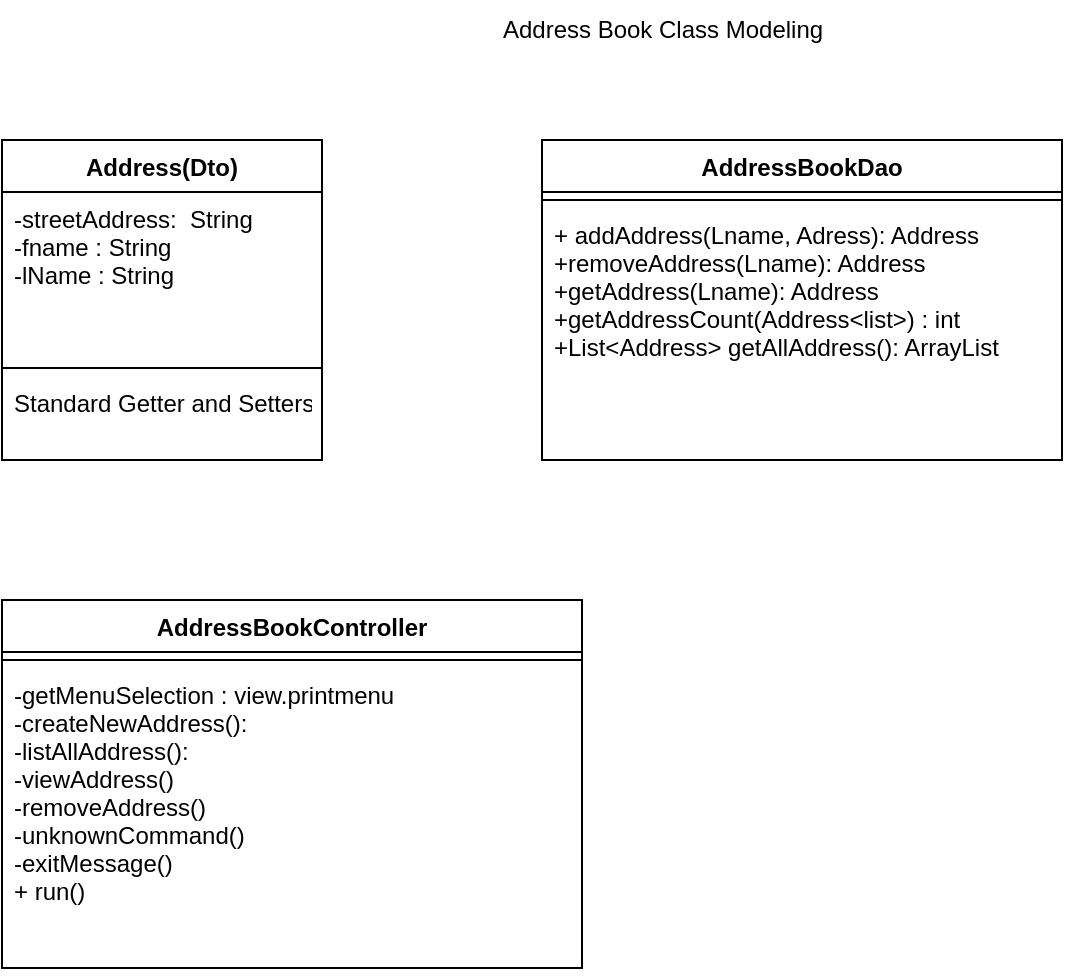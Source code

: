 <mxfile version="20.6.2" type="device"><diagram id="OAC_Xb4vWaQC6TOPzCA3" name="Page-1"><mxGraphModel dx="1422" dy="705" grid="1" gridSize="10" guides="1" tooltips="1" connect="1" arrows="1" fold="1" page="1" pageScale="1" pageWidth="850" pageHeight="1100" math="0" shadow="0"><root><mxCell id="0"/><mxCell id="1" parent="0"/><mxCell id="G_pGWcs2Bg5BXj46cBJC-1" value="Address Book Class Modeling" style="text;html=1;align=center;verticalAlign=middle;resizable=0;points=[];autosize=1;strokeColor=none;fillColor=none;" vertex="1" parent="1"><mxGeometry x="290" y="30" width="180" height="30" as="geometry"/></mxCell><mxCell id="G_pGWcs2Bg5BXj46cBJC-2" value="Address(Dto)&#10;" style="swimlane;fontStyle=1;align=center;verticalAlign=top;childLayout=stackLayout;horizontal=1;startSize=26;horizontalStack=0;resizeParent=1;resizeParentMax=0;resizeLast=0;collapsible=1;marginBottom=0;" vertex="1" parent="1"><mxGeometry x="50" y="100" width="160" height="160" as="geometry"/></mxCell><mxCell id="G_pGWcs2Bg5BXj46cBJC-3" value="-streetAddress:  String&#10;-fname : String&#10;-lName : String" style="text;strokeColor=none;fillColor=none;align=left;verticalAlign=top;spacingLeft=4;spacingRight=4;overflow=hidden;rotatable=0;points=[[0,0.5],[1,0.5]];portConstraint=eastwest;" vertex="1" parent="G_pGWcs2Bg5BXj46cBJC-2"><mxGeometry y="26" width="160" height="84" as="geometry"/></mxCell><mxCell id="G_pGWcs2Bg5BXj46cBJC-4" value="" style="line;strokeWidth=1;fillColor=none;align=left;verticalAlign=middle;spacingTop=-1;spacingLeft=3;spacingRight=3;rotatable=0;labelPosition=right;points=[];portConstraint=eastwest;strokeColor=inherit;" vertex="1" parent="G_pGWcs2Bg5BXj46cBJC-2"><mxGeometry y="110" width="160" height="8" as="geometry"/></mxCell><mxCell id="G_pGWcs2Bg5BXj46cBJC-5" value="Standard Getter and Setters" style="text;strokeColor=none;fillColor=none;align=left;verticalAlign=top;spacingLeft=4;spacingRight=4;overflow=hidden;rotatable=0;points=[[0,0.5],[1,0.5]];portConstraint=eastwest;" vertex="1" parent="G_pGWcs2Bg5BXj46cBJC-2"><mxGeometry y="118" width="160" height="42" as="geometry"/></mxCell><mxCell id="G_pGWcs2Bg5BXj46cBJC-6" value="AddressBookController" style="swimlane;fontStyle=1;align=center;verticalAlign=top;childLayout=stackLayout;horizontal=1;startSize=26;horizontalStack=0;resizeParent=1;resizeParentMax=0;resizeLast=0;collapsible=1;marginBottom=0;" vertex="1" parent="1"><mxGeometry x="50" y="330" width="290" height="184" as="geometry"/></mxCell><mxCell id="G_pGWcs2Bg5BXj46cBJC-8" value="" style="line;strokeWidth=1;fillColor=none;align=left;verticalAlign=middle;spacingTop=-1;spacingLeft=3;spacingRight=3;rotatable=0;labelPosition=right;points=[];portConstraint=eastwest;strokeColor=inherit;" vertex="1" parent="G_pGWcs2Bg5BXj46cBJC-6"><mxGeometry y="26" width="290" height="8" as="geometry"/></mxCell><mxCell id="G_pGWcs2Bg5BXj46cBJC-9" value="-getMenuSelection : view.printmenu&#10;-createNewAddress(): &#10;-listAllAddress():&#10;-viewAddress()&#10;-removeAddress()&#10;-unknownCommand()&#10;-exitMessage()&#10;+ run()&#10;" style="text;strokeColor=none;fillColor=none;align=left;verticalAlign=top;spacingLeft=4;spacingRight=4;overflow=hidden;rotatable=0;points=[[0,0.5],[1,0.5]];portConstraint=eastwest;" vertex="1" parent="G_pGWcs2Bg5BXj46cBJC-6"><mxGeometry y="34" width="290" height="150" as="geometry"/></mxCell><mxCell id="G_pGWcs2Bg5BXj46cBJC-10" value="AddressBookDao" style="swimlane;fontStyle=1;align=center;verticalAlign=top;childLayout=stackLayout;horizontal=1;startSize=26;horizontalStack=0;resizeParent=1;resizeParentMax=0;resizeLast=0;collapsible=1;marginBottom=0;" vertex="1" parent="1"><mxGeometry x="320" y="100" width="260" height="160" as="geometry"/></mxCell><mxCell id="G_pGWcs2Bg5BXj46cBJC-12" value="" style="line;strokeWidth=1;fillColor=none;align=left;verticalAlign=middle;spacingTop=-1;spacingLeft=3;spacingRight=3;rotatable=0;labelPosition=right;points=[];portConstraint=eastwest;strokeColor=inherit;" vertex="1" parent="G_pGWcs2Bg5BXj46cBJC-10"><mxGeometry y="26" width="260" height="8" as="geometry"/></mxCell><mxCell id="G_pGWcs2Bg5BXj46cBJC-13" value="+ addAddress(Lname, Adress): Address&#10;+removeAddress(Lname): Address&#10;+getAddress(Lname): Address&#10;+getAddressCount(Address&lt;list&gt;) : int&#10;+List&lt;Address&gt; getAllAddress(): ArrayList&#10;" style="text;strokeColor=none;fillColor=none;align=left;verticalAlign=top;spacingLeft=4;spacingRight=4;overflow=hidden;rotatable=0;points=[[0,0.5],[1,0.5]];portConstraint=eastwest;" vertex="1" parent="G_pGWcs2Bg5BXj46cBJC-10"><mxGeometry y="34" width="260" height="126" as="geometry"/></mxCell></root></mxGraphModel></diagram></mxfile>